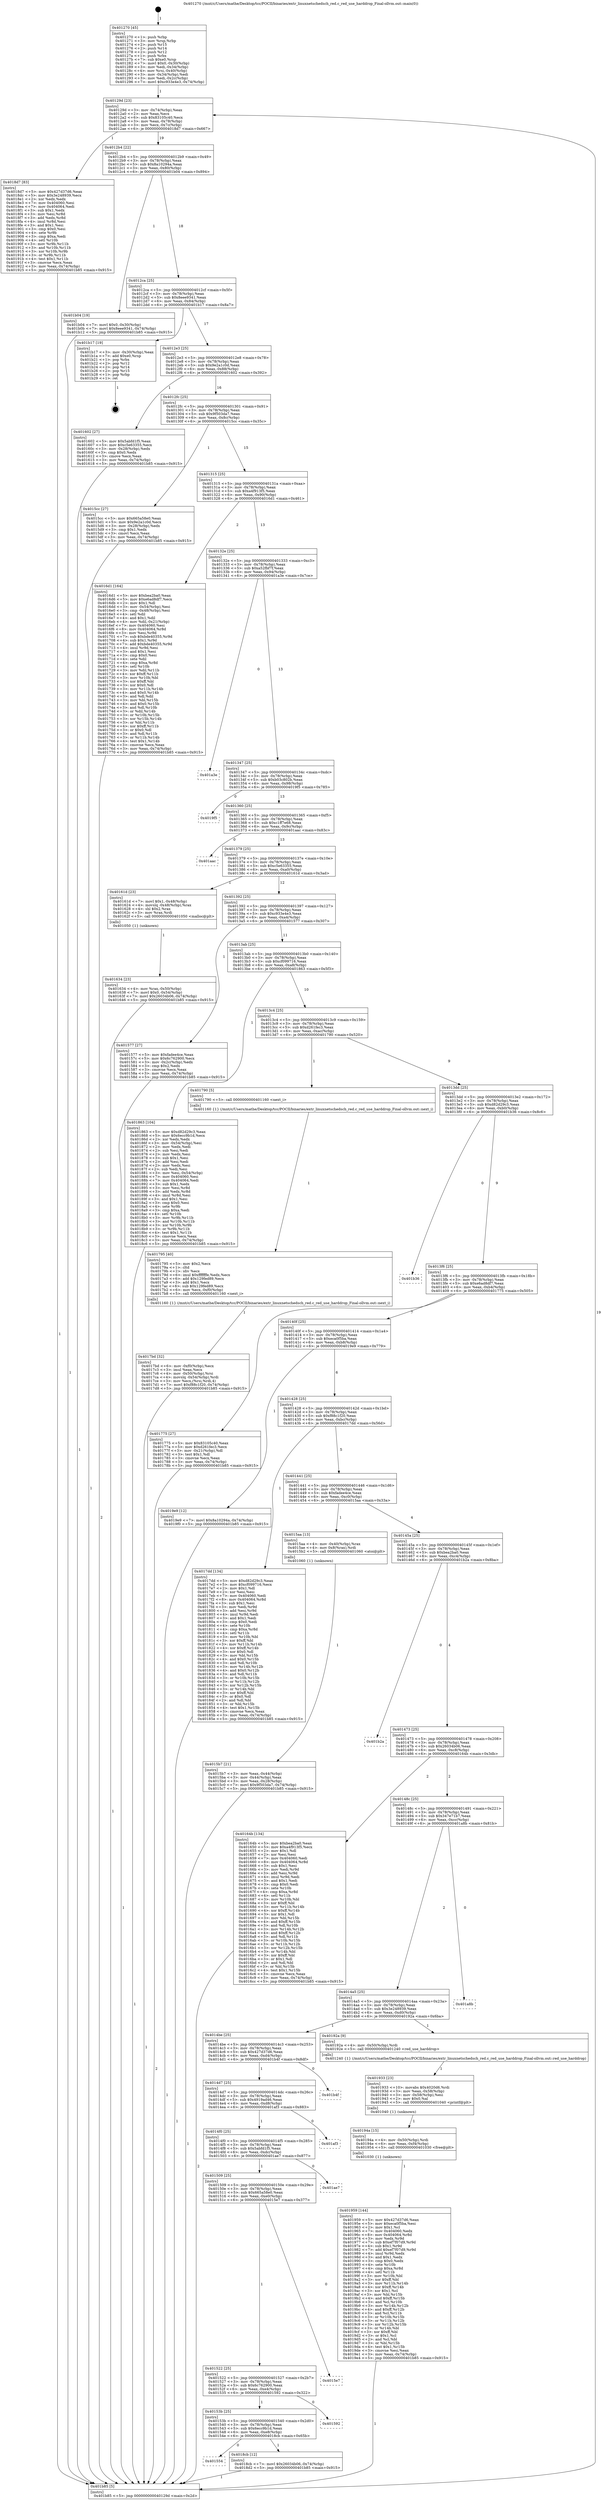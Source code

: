 digraph "0x401270" {
  label = "0x401270 (/mnt/c/Users/mathe/Desktop/tcc/POCII/binaries/extr_linuxnetschedsch_red.c_red_use_harddrop_Final-ollvm.out::main(0))"
  labelloc = "t"
  node[shape=record]

  Entry [label="",width=0.3,height=0.3,shape=circle,fillcolor=black,style=filled]
  "0x40129d" [label="{
     0x40129d [23]\l
     | [instrs]\l
     &nbsp;&nbsp;0x40129d \<+3\>: mov -0x74(%rbp),%eax\l
     &nbsp;&nbsp;0x4012a0 \<+2\>: mov %eax,%ecx\l
     &nbsp;&nbsp;0x4012a2 \<+6\>: sub $0x83105c40,%ecx\l
     &nbsp;&nbsp;0x4012a8 \<+3\>: mov %eax,-0x78(%rbp)\l
     &nbsp;&nbsp;0x4012ab \<+3\>: mov %ecx,-0x7c(%rbp)\l
     &nbsp;&nbsp;0x4012ae \<+6\>: je 00000000004018d7 \<main+0x667\>\l
  }"]
  "0x4018d7" [label="{
     0x4018d7 [83]\l
     | [instrs]\l
     &nbsp;&nbsp;0x4018d7 \<+5\>: mov $0x427d37d6,%eax\l
     &nbsp;&nbsp;0x4018dc \<+5\>: mov $0x3e248939,%ecx\l
     &nbsp;&nbsp;0x4018e1 \<+2\>: xor %edx,%edx\l
     &nbsp;&nbsp;0x4018e3 \<+7\>: mov 0x404060,%esi\l
     &nbsp;&nbsp;0x4018ea \<+7\>: mov 0x404064,%edi\l
     &nbsp;&nbsp;0x4018f1 \<+3\>: sub $0x1,%edx\l
     &nbsp;&nbsp;0x4018f4 \<+3\>: mov %esi,%r8d\l
     &nbsp;&nbsp;0x4018f7 \<+3\>: add %edx,%r8d\l
     &nbsp;&nbsp;0x4018fa \<+4\>: imul %r8d,%esi\l
     &nbsp;&nbsp;0x4018fe \<+3\>: and $0x1,%esi\l
     &nbsp;&nbsp;0x401901 \<+3\>: cmp $0x0,%esi\l
     &nbsp;&nbsp;0x401904 \<+4\>: sete %r9b\l
     &nbsp;&nbsp;0x401908 \<+3\>: cmp $0xa,%edi\l
     &nbsp;&nbsp;0x40190b \<+4\>: setl %r10b\l
     &nbsp;&nbsp;0x40190f \<+3\>: mov %r9b,%r11b\l
     &nbsp;&nbsp;0x401912 \<+3\>: and %r10b,%r11b\l
     &nbsp;&nbsp;0x401915 \<+3\>: xor %r10b,%r9b\l
     &nbsp;&nbsp;0x401918 \<+3\>: or %r9b,%r11b\l
     &nbsp;&nbsp;0x40191b \<+4\>: test $0x1,%r11b\l
     &nbsp;&nbsp;0x40191f \<+3\>: cmovne %ecx,%eax\l
     &nbsp;&nbsp;0x401922 \<+3\>: mov %eax,-0x74(%rbp)\l
     &nbsp;&nbsp;0x401925 \<+5\>: jmp 0000000000401b85 \<main+0x915\>\l
  }"]
  "0x4012b4" [label="{
     0x4012b4 [22]\l
     | [instrs]\l
     &nbsp;&nbsp;0x4012b4 \<+5\>: jmp 00000000004012b9 \<main+0x49\>\l
     &nbsp;&nbsp;0x4012b9 \<+3\>: mov -0x78(%rbp),%eax\l
     &nbsp;&nbsp;0x4012bc \<+5\>: sub $0x8a10294a,%eax\l
     &nbsp;&nbsp;0x4012c1 \<+3\>: mov %eax,-0x80(%rbp)\l
     &nbsp;&nbsp;0x4012c4 \<+6\>: je 0000000000401b04 \<main+0x894\>\l
  }"]
  Exit [label="",width=0.3,height=0.3,shape=circle,fillcolor=black,style=filled,peripheries=2]
  "0x401b04" [label="{
     0x401b04 [19]\l
     | [instrs]\l
     &nbsp;&nbsp;0x401b04 \<+7\>: movl $0x0,-0x30(%rbp)\l
     &nbsp;&nbsp;0x401b0b \<+7\>: movl $0x8eee9341,-0x74(%rbp)\l
     &nbsp;&nbsp;0x401b12 \<+5\>: jmp 0000000000401b85 \<main+0x915\>\l
  }"]
  "0x4012ca" [label="{
     0x4012ca [25]\l
     | [instrs]\l
     &nbsp;&nbsp;0x4012ca \<+5\>: jmp 00000000004012cf \<main+0x5f\>\l
     &nbsp;&nbsp;0x4012cf \<+3\>: mov -0x78(%rbp),%eax\l
     &nbsp;&nbsp;0x4012d2 \<+5\>: sub $0x8eee9341,%eax\l
     &nbsp;&nbsp;0x4012d7 \<+6\>: mov %eax,-0x84(%rbp)\l
     &nbsp;&nbsp;0x4012dd \<+6\>: je 0000000000401b17 \<main+0x8a7\>\l
  }"]
  "0x401959" [label="{
     0x401959 [144]\l
     | [instrs]\l
     &nbsp;&nbsp;0x401959 \<+5\>: mov $0x427d37d6,%eax\l
     &nbsp;&nbsp;0x40195e \<+5\>: mov $0xeca0f5ba,%esi\l
     &nbsp;&nbsp;0x401963 \<+2\>: mov $0x1,%cl\l
     &nbsp;&nbsp;0x401965 \<+7\>: mov 0x404060,%edx\l
     &nbsp;&nbsp;0x40196c \<+8\>: mov 0x404064,%r8d\l
     &nbsp;&nbsp;0x401974 \<+3\>: mov %edx,%r9d\l
     &nbsp;&nbsp;0x401977 \<+7\>: sub $0xef7f07d9,%r9d\l
     &nbsp;&nbsp;0x40197e \<+4\>: sub $0x1,%r9d\l
     &nbsp;&nbsp;0x401982 \<+7\>: add $0xef7f07d9,%r9d\l
     &nbsp;&nbsp;0x401989 \<+4\>: imul %r9d,%edx\l
     &nbsp;&nbsp;0x40198d \<+3\>: and $0x1,%edx\l
     &nbsp;&nbsp;0x401990 \<+3\>: cmp $0x0,%edx\l
     &nbsp;&nbsp;0x401993 \<+4\>: sete %r10b\l
     &nbsp;&nbsp;0x401997 \<+4\>: cmp $0xa,%r8d\l
     &nbsp;&nbsp;0x40199b \<+4\>: setl %r11b\l
     &nbsp;&nbsp;0x40199f \<+3\>: mov %r10b,%bl\l
     &nbsp;&nbsp;0x4019a2 \<+3\>: xor $0xff,%bl\l
     &nbsp;&nbsp;0x4019a5 \<+3\>: mov %r11b,%r14b\l
     &nbsp;&nbsp;0x4019a8 \<+4\>: xor $0xff,%r14b\l
     &nbsp;&nbsp;0x4019ac \<+3\>: xor $0x1,%cl\l
     &nbsp;&nbsp;0x4019af \<+3\>: mov %bl,%r15b\l
     &nbsp;&nbsp;0x4019b2 \<+4\>: and $0xff,%r15b\l
     &nbsp;&nbsp;0x4019b6 \<+3\>: and %cl,%r10b\l
     &nbsp;&nbsp;0x4019b9 \<+3\>: mov %r14b,%r12b\l
     &nbsp;&nbsp;0x4019bc \<+4\>: and $0xff,%r12b\l
     &nbsp;&nbsp;0x4019c0 \<+3\>: and %cl,%r11b\l
     &nbsp;&nbsp;0x4019c3 \<+3\>: or %r10b,%r15b\l
     &nbsp;&nbsp;0x4019c6 \<+3\>: or %r11b,%r12b\l
     &nbsp;&nbsp;0x4019c9 \<+3\>: xor %r12b,%r15b\l
     &nbsp;&nbsp;0x4019cc \<+3\>: or %r14b,%bl\l
     &nbsp;&nbsp;0x4019cf \<+3\>: xor $0xff,%bl\l
     &nbsp;&nbsp;0x4019d2 \<+3\>: or $0x1,%cl\l
     &nbsp;&nbsp;0x4019d5 \<+2\>: and %cl,%bl\l
     &nbsp;&nbsp;0x4019d7 \<+3\>: or %bl,%r15b\l
     &nbsp;&nbsp;0x4019da \<+4\>: test $0x1,%r15b\l
     &nbsp;&nbsp;0x4019de \<+3\>: cmovne %esi,%eax\l
     &nbsp;&nbsp;0x4019e1 \<+3\>: mov %eax,-0x74(%rbp)\l
     &nbsp;&nbsp;0x4019e4 \<+5\>: jmp 0000000000401b85 \<main+0x915\>\l
  }"]
  "0x401b17" [label="{
     0x401b17 [19]\l
     | [instrs]\l
     &nbsp;&nbsp;0x401b17 \<+3\>: mov -0x30(%rbp),%eax\l
     &nbsp;&nbsp;0x401b1a \<+7\>: add $0xe0,%rsp\l
     &nbsp;&nbsp;0x401b21 \<+1\>: pop %rbx\l
     &nbsp;&nbsp;0x401b22 \<+2\>: pop %r12\l
     &nbsp;&nbsp;0x401b24 \<+2\>: pop %r14\l
     &nbsp;&nbsp;0x401b26 \<+2\>: pop %r15\l
     &nbsp;&nbsp;0x401b28 \<+1\>: pop %rbp\l
     &nbsp;&nbsp;0x401b29 \<+1\>: ret\l
  }"]
  "0x4012e3" [label="{
     0x4012e3 [25]\l
     | [instrs]\l
     &nbsp;&nbsp;0x4012e3 \<+5\>: jmp 00000000004012e8 \<main+0x78\>\l
     &nbsp;&nbsp;0x4012e8 \<+3\>: mov -0x78(%rbp),%eax\l
     &nbsp;&nbsp;0x4012eb \<+5\>: sub $0x9e2a1c0d,%eax\l
     &nbsp;&nbsp;0x4012f0 \<+6\>: mov %eax,-0x88(%rbp)\l
     &nbsp;&nbsp;0x4012f6 \<+6\>: je 0000000000401602 \<main+0x392\>\l
  }"]
  "0x40194a" [label="{
     0x40194a [15]\l
     | [instrs]\l
     &nbsp;&nbsp;0x40194a \<+4\>: mov -0x50(%rbp),%rdi\l
     &nbsp;&nbsp;0x40194e \<+6\>: mov %eax,-0xf4(%rbp)\l
     &nbsp;&nbsp;0x401954 \<+5\>: call 0000000000401030 \<free@plt\>\l
     | [calls]\l
     &nbsp;&nbsp;0x401030 \{1\} (unknown)\l
  }"]
  "0x401602" [label="{
     0x401602 [27]\l
     | [instrs]\l
     &nbsp;&nbsp;0x401602 \<+5\>: mov $0x5abfd1f5,%eax\l
     &nbsp;&nbsp;0x401607 \<+5\>: mov $0xc5e63355,%ecx\l
     &nbsp;&nbsp;0x40160c \<+3\>: mov -0x28(%rbp),%edx\l
     &nbsp;&nbsp;0x40160f \<+3\>: cmp $0x0,%edx\l
     &nbsp;&nbsp;0x401612 \<+3\>: cmove %ecx,%eax\l
     &nbsp;&nbsp;0x401615 \<+3\>: mov %eax,-0x74(%rbp)\l
     &nbsp;&nbsp;0x401618 \<+5\>: jmp 0000000000401b85 \<main+0x915\>\l
  }"]
  "0x4012fc" [label="{
     0x4012fc [25]\l
     | [instrs]\l
     &nbsp;&nbsp;0x4012fc \<+5\>: jmp 0000000000401301 \<main+0x91\>\l
     &nbsp;&nbsp;0x401301 \<+3\>: mov -0x78(%rbp),%eax\l
     &nbsp;&nbsp;0x401304 \<+5\>: sub $0x9f503da7,%eax\l
     &nbsp;&nbsp;0x401309 \<+6\>: mov %eax,-0x8c(%rbp)\l
     &nbsp;&nbsp;0x40130f \<+6\>: je 00000000004015cc \<main+0x35c\>\l
  }"]
  "0x401933" [label="{
     0x401933 [23]\l
     | [instrs]\l
     &nbsp;&nbsp;0x401933 \<+10\>: movabs $0x4020d6,%rdi\l
     &nbsp;&nbsp;0x40193d \<+3\>: mov %eax,-0x58(%rbp)\l
     &nbsp;&nbsp;0x401940 \<+3\>: mov -0x58(%rbp),%esi\l
     &nbsp;&nbsp;0x401943 \<+2\>: mov $0x0,%al\l
     &nbsp;&nbsp;0x401945 \<+5\>: call 0000000000401040 \<printf@plt\>\l
     | [calls]\l
     &nbsp;&nbsp;0x401040 \{1\} (unknown)\l
  }"]
  "0x4015cc" [label="{
     0x4015cc [27]\l
     | [instrs]\l
     &nbsp;&nbsp;0x4015cc \<+5\>: mov $0x665a58e0,%eax\l
     &nbsp;&nbsp;0x4015d1 \<+5\>: mov $0x9e2a1c0d,%ecx\l
     &nbsp;&nbsp;0x4015d6 \<+3\>: mov -0x28(%rbp),%edx\l
     &nbsp;&nbsp;0x4015d9 \<+3\>: cmp $0x1,%edx\l
     &nbsp;&nbsp;0x4015dc \<+3\>: cmovl %ecx,%eax\l
     &nbsp;&nbsp;0x4015df \<+3\>: mov %eax,-0x74(%rbp)\l
     &nbsp;&nbsp;0x4015e2 \<+5\>: jmp 0000000000401b85 \<main+0x915\>\l
  }"]
  "0x401315" [label="{
     0x401315 [25]\l
     | [instrs]\l
     &nbsp;&nbsp;0x401315 \<+5\>: jmp 000000000040131a \<main+0xaa\>\l
     &nbsp;&nbsp;0x40131a \<+3\>: mov -0x78(%rbp),%eax\l
     &nbsp;&nbsp;0x40131d \<+5\>: sub $0xa4f913f5,%eax\l
     &nbsp;&nbsp;0x401322 \<+6\>: mov %eax,-0x90(%rbp)\l
     &nbsp;&nbsp;0x401328 \<+6\>: je 00000000004016d1 \<main+0x461\>\l
  }"]
  "0x401554" [label="{
     0x401554\l
  }", style=dashed]
  "0x4016d1" [label="{
     0x4016d1 [164]\l
     | [instrs]\l
     &nbsp;&nbsp;0x4016d1 \<+5\>: mov $0xbea2ba0,%eax\l
     &nbsp;&nbsp;0x4016d6 \<+5\>: mov $0xe6ad8df7,%ecx\l
     &nbsp;&nbsp;0x4016db \<+2\>: mov $0x1,%dl\l
     &nbsp;&nbsp;0x4016dd \<+3\>: mov -0x54(%rbp),%esi\l
     &nbsp;&nbsp;0x4016e0 \<+3\>: cmp -0x48(%rbp),%esi\l
     &nbsp;&nbsp;0x4016e3 \<+4\>: setl %dil\l
     &nbsp;&nbsp;0x4016e7 \<+4\>: and $0x1,%dil\l
     &nbsp;&nbsp;0x4016eb \<+4\>: mov %dil,-0x21(%rbp)\l
     &nbsp;&nbsp;0x4016ef \<+7\>: mov 0x404060,%esi\l
     &nbsp;&nbsp;0x4016f6 \<+8\>: mov 0x404064,%r8d\l
     &nbsp;&nbsp;0x4016fe \<+3\>: mov %esi,%r9d\l
     &nbsp;&nbsp;0x401701 \<+7\>: sub $0xbde40355,%r9d\l
     &nbsp;&nbsp;0x401708 \<+4\>: sub $0x1,%r9d\l
     &nbsp;&nbsp;0x40170c \<+7\>: add $0xbde40355,%r9d\l
     &nbsp;&nbsp;0x401713 \<+4\>: imul %r9d,%esi\l
     &nbsp;&nbsp;0x401717 \<+3\>: and $0x1,%esi\l
     &nbsp;&nbsp;0x40171a \<+3\>: cmp $0x0,%esi\l
     &nbsp;&nbsp;0x40171d \<+4\>: sete %dil\l
     &nbsp;&nbsp;0x401721 \<+4\>: cmp $0xa,%r8d\l
     &nbsp;&nbsp;0x401725 \<+4\>: setl %r10b\l
     &nbsp;&nbsp;0x401729 \<+3\>: mov %dil,%r11b\l
     &nbsp;&nbsp;0x40172c \<+4\>: xor $0xff,%r11b\l
     &nbsp;&nbsp;0x401730 \<+3\>: mov %r10b,%bl\l
     &nbsp;&nbsp;0x401733 \<+3\>: xor $0xff,%bl\l
     &nbsp;&nbsp;0x401736 \<+3\>: xor $0x0,%dl\l
     &nbsp;&nbsp;0x401739 \<+3\>: mov %r11b,%r14b\l
     &nbsp;&nbsp;0x40173c \<+4\>: and $0x0,%r14b\l
     &nbsp;&nbsp;0x401740 \<+3\>: and %dl,%dil\l
     &nbsp;&nbsp;0x401743 \<+3\>: mov %bl,%r15b\l
     &nbsp;&nbsp;0x401746 \<+4\>: and $0x0,%r15b\l
     &nbsp;&nbsp;0x40174a \<+3\>: and %dl,%r10b\l
     &nbsp;&nbsp;0x40174d \<+3\>: or %dil,%r14b\l
     &nbsp;&nbsp;0x401750 \<+3\>: or %r10b,%r15b\l
     &nbsp;&nbsp;0x401753 \<+3\>: xor %r15b,%r14b\l
     &nbsp;&nbsp;0x401756 \<+3\>: or %bl,%r11b\l
     &nbsp;&nbsp;0x401759 \<+4\>: xor $0xff,%r11b\l
     &nbsp;&nbsp;0x40175d \<+3\>: or $0x0,%dl\l
     &nbsp;&nbsp;0x401760 \<+3\>: and %dl,%r11b\l
     &nbsp;&nbsp;0x401763 \<+3\>: or %r11b,%r14b\l
     &nbsp;&nbsp;0x401766 \<+4\>: test $0x1,%r14b\l
     &nbsp;&nbsp;0x40176a \<+3\>: cmovne %ecx,%eax\l
     &nbsp;&nbsp;0x40176d \<+3\>: mov %eax,-0x74(%rbp)\l
     &nbsp;&nbsp;0x401770 \<+5\>: jmp 0000000000401b85 \<main+0x915\>\l
  }"]
  "0x40132e" [label="{
     0x40132e [25]\l
     | [instrs]\l
     &nbsp;&nbsp;0x40132e \<+5\>: jmp 0000000000401333 \<main+0xc3\>\l
     &nbsp;&nbsp;0x401333 \<+3\>: mov -0x78(%rbp),%eax\l
     &nbsp;&nbsp;0x401336 \<+5\>: sub $0xa52fbf7f,%eax\l
     &nbsp;&nbsp;0x40133b \<+6\>: mov %eax,-0x94(%rbp)\l
     &nbsp;&nbsp;0x401341 \<+6\>: je 0000000000401a3e \<main+0x7ce\>\l
  }"]
  "0x4018cb" [label="{
     0x4018cb [12]\l
     | [instrs]\l
     &nbsp;&nbsp;0x4018cb \<+7\>: movl $0x26034b06,-0x74(%rbp)\l
     &nbsp;&nbsp;0x4018d2 \<+5\>: jmp 0000000000401b85 \<main+0x915\>\l
  }"]
  "0x401a3e" [label="{
     0x401a3e\l
  }", style=dashed]
  "0x401347" [label="{
     0x401347 [25]\l
     | [instrs]\l
     &nbsp;&nbsp;0x401347 \<+5\>: jmp 000000000040134c \<main+0xdc\>\l
     &nbsp;&nbsp;0x40134c \<+3\>: mov -0x78(%rbp),%eax\l
     &nbsp;&nbsp;0x40134f \<+5\>: sub $0xb03c802b,%eax\l
     &nbsp;&nbsp;0x401354 \<+6\>: mov %eax,-0x98(%rbp)\l
     &nbsp;&nbsp;0x40135a \<+6\>: je 00000000004019f5 \<main+0x785\>\l
  }"]
  "0x40153b" [label="{
     0x40153b [25]\l
     | [instrs]\l
     &nbsp;&nbsp;0x40153b \<+5\>: jmp 0000000000401540 \<main+0x2d0\>\l
     &nbsp;&nbsp;0x401540 \<+3\>: mov -0x78(%rbp),%eax\l
     &nbsp;&nbsp;0x401543 \<+5\>: sub $0x6ecc9b1d,%eax\l
     &nbsp;&nbsp;0x401548 \<+6\>: mov %eax,-0xe8(%rbp)\l
     &nbsp;&nbsp;0x40154e \<+6\>: je 00000000004018cb \<main+0x65b\>\l
  }"]
  "0x4019f5" [label="{
     0x4019f5\l
  }", style=dashed]
  "0x401360" [label="{
     0x401360 [25]\l
     | [instrs]\l
     &nbsp;&nbsp;0x401360 \<+5\>: jmp 0000000000401365 \<main+0xf5\>\l
     &nbsp;&nbsp;0x401365 \<+3\>: mov -0x78(%rbp),%eax\l
     &nbsp;&nbsp;0x401368 \<+5\>: sub $0xc1ff7e68,%eax\l
     &nbsp;&nbsp;0x40136d \<+6\>: mov %eax,-0x9c(%rbp)\l
     &nbsp;&nbsp;0x401373 \<+6\>: je 0000000000401aac \<main+0x83c\>\l
  }"]
  "0x401592" [label="{
     0x401592\l
  }", style=dashed]
  "0x401aac" [label="{
     0x401aac\l
  }", style=dashed]
  "0x401379" [label="{
     0x401379 [25]\l
     | [instrs]\l
     &nbsp;&nbsp;0x401379 \<+5\>: jmp 000000000040137e \<main+0x10e\>\l
     &nbsp;&nbsp;0x40137e \<+3\>: mov -0x78(%rbp),%eax\l
     &nbsp;&nbsp;0x401381 \<+5\>: sub $0xc5e63355,%eax\l
     &nbsp;&nbsp;0x401386 \<+6\>: mov %eax,-0xa0(%rbp)\l
     &nbsp;&nbsp;0x40138c \<+6\>: je 000000000040161d \<main+0x3ad\>\l
  }"]
  "0x401522" [label="{
     0x401522 [25]\l
     | [instrs]\l
     &nbsp;&nbsp;0x401522 \<+5\>: jmp 0000000000401527 \<main+0x2b7\>\l
     &nbsp;&nbsp;0x401527 \<+3\>: mov -0x78(%rbp),%eax\l
     &nbsp;&nbsp;0x40152a \<+5\>: sub $0x6c762900,%eax\l
     &nbsp;&nbsp;0x40152f \<+6\>: mov %eax,-0xe4(%rbp)\l
     &nbsp;&nbsp;0x401535 \<+6\>: je 0000000000401592 \<main+0x322\>\l
  }"]
  "0x40161d" [label="{
     0x40161d [23]\l
     | [instrs]\l
     &nbsp;&nbsp;0x40161d \<+7\>: movl $0x1,-0x48(%rbp)\l
     &nbsp;&nbsp;0x401624 \<+4\>: movslq -0x48(%rbp),%rax\l
     &nbsp;&nbsp;0x401628 \<+4\>: shl $0x2,%rax\l
     &nbsp;&nbsp;0x40162c \<+3\>: mov %rax,%rdi\l
     &nbsp;&nbsp;0x40162f \<+5\>: call 0000000000401050 \<malloc@plt\>\l
     | [calls]\l
     &nbsp;&nbsp;0x401050 \{1\} (unknown)\l
  }"]
  "0x401392" [label="{
     0x401392 [25]\l
     | [instrs]\l
     &nbsp;&nbsp;0x401392 \<+5\>: jmp 0000000000401397 \<main+0x127\>\l
     &nbsp;&nbsp;0x401397 \<+3\>: mov -0x78(%rbp),%eax\l
     &nbsp;&nbsp;0x40139a \<+5\>: sub $0xc933e4e3,%eax\l
     &nbsp;&nbsp;0x40139f \<+6\>: mov %eax,-0xa4(%rbp)\l
     &nbsp;&nbsp;0x4013a5 \<+6\>: je 0000000000401577 \<main+0x307\>\l
  }"]
  "0x4015e7" [label="{
     0x4015e7\l
  }", style=dashed]
  "0x401577" [label="{
     0x401577 [27]\l
     | [instrs]\l
     &nbsp;&nbsp;0x401577 \<+5\>: mov $0xfadee4ce,%eax\l
     &nbsp;&nbsp;0x40157c \<+5\>: mov $0x6c762900,%ecx\l
     &nbsp;&nbsp;0x401581 \<+3\>: mov -0x2c(%rbp),%edx\l
     &nbsp;&nbsp;0x401584 \<+3\>: cmp $0x2,%edx\l
     &nbsp;&nbsp;0x401587 \<+3\>: cmovne %ecx,%eax\l
     &nbsp;&nbsp;0x40158a \<+3\>: mov %eax,-0x74(%rbp)\l
     &nbsp;&nbsp;0x40158d \<+5\>: jmp 0000000000401b85 \<main+0x915\>\l
  }"]
  "0x4013ab" [label="{
     0x4013ab [25]\l
     | [instrs]\l
     &nbsp;&nbsp;0x4013ab \<+5\>: jmp 00000000004013b0 \<main+0x140\>\l
     &nbsp;&nbsp;0x4013b0 \<+3\>: mov -0x78(%rbp),%eax\l
     &nbsp;&nbsp;0x4013b3 \<+5\>: sub $0xcf099716,%eax\l
     &nbsp;&nbsp;0x4013b8 \<+6\>: mov %eax,-0xa8(%rbp)\l
     &nbsp;&nbsp;0x4013be \<+6\>: je 0000000000401863 \<main+0x5f3\>\l
  }"]
  "0x401b85" [label="{
     0x401b85 [5]\l
     | [instrs]\l
     &nbsp;&nbsp;0x401b85 \<+5\>: jmp 000000000040129d \<main+0x2d\>\l
  }"]
  "0x401270" [label="{
     0x401270 [45]\l
     | [instrs]\l
     &nbsp;&nbsp;0x401270 \<+1\>: push %rbp\l
     &nbsp;&nbsp;0x401271 \<+3\>: mov %rsp,%rbp\l
     &nbsp;&nbsp;0x401274 \<+2\>: push %r15\l
     &nbsp;&nbsp;0x401276 \<+2\>: push %r14\l
     &nbsp;&nbsp;0x401278 \<+2\>: push %r12\l
     &nbsp;&nbsp;0x40127a \<+1\>: push %rbx\l
     &nbsp;&nbsp;0x40127b \<+7\>: sub $0xe0,%rsp\l
     &nbsp;&nbsp;0x401282 \<+7\>: movl $0x0,-0x30(%rbp)\l
     &nbsp;&nbsp;0x401289 \<+3\>: mov %edi,-0x34(%rbp)\l
     &nbsp;&nbsp;0x40128c \<+4\>: mov %rsi,-0x40(%rbp)\l
     &nbsp;&nbsp;0x401290 \<+3\>: mov -0x34(%rbp),%edi\l
     &nbsp;&nbsp;0x401293 \<+3\>: mov %edi,-0x2c(%rbp)\l
     &nbsp;&nbsp;0x401296 \<+7\>: movl $0xc933e4e3,-0x74(%rbp)\l
  }"]
  "0x401509" [label="{
     0x401509 [25]\l
     | [instrs]\l
     &nbsp;&nbsp;0x401509 \<+5\>: jmp 000000000040150e \<main+0x29e\>\l
     &nbsp;&nbsp;0x40150e \<+3\>: mov -0x78(%rbp),%eax\l
     &nbsp;&nbsp;0x401511 \<+5\>: sub $0x665a58e0,%eax\l
     &nbsp;&nbsp;0x401516 \<+6\>: mov %eax,-0xe0(%rbp)\l
     &nbsp;&nbsp;0x40151c \<+6\>: je 00000000004015e7 \<main+0x377\>\l
  }"]
  "0x401863" [label="{
     0x401863 [104]\l
     | [instrs]\l
     &nbsp;&nbsp;0x401863 \<+5\>: mov $0xd82d29c3,%eax\l
     &nbsp;&nbsp;0x401868 \<+5\>: mov $0x6ecc9b1d,%ecx\l
     &nbsp;&nbsp;0x40186d \<+2\>: xor %edx,%edx\l
     &nbsp;&nbsp;0x40186f \<+3\>: mov -0x54(%rbp),%esi\l
     &nbsp;&nbsp;0x401872 \<+2\>: mov %edx,%edi\l
     &nbsp;&nbsp;0x401874 \<+2\>: sub %esi,%edi\l
     &nbsp;&nbsp;0x401876 \<+2\>: mov %edx,%esi\l
     &nbsp;&nbsp;0x401878 \<+3\>: sub $0x1,%esi\l
     &nbsp;&nbsp;0x40187b \<+2\>: add %esi,%edi\l
     &nbsp;&nbsp;0x40187d \<+2\>: mov %edx,%esi\l
     &nbsp;&nbsp;0x40187f \<+2\>: sub %edi,%esi\l
     &nbsp;&nbsp;0x401881 \<+3\>: mov %esi,-0x54(%rbp)\l
     &nbsp;&nbsp;0x401884 \<+7\>: mov 0x404060,%esi\l
     &nbsp;&nbsp;0x40188b \<+7\>: mov 0x404064,%edi\l
     &nbsp;&nbsp;0x401892 \<+3\>: sub $0x1,%edx\l
     &nbsp;&nbsp;0x401895 \<+3\>: mov %esi,%r8d\l
     &nbsp;&nbsp;0x401898 \<+3\>: add %edx,%r8d\l
     &nbsp;&nbsp;0x40189b \<+4\>: imul %r8d,%esi\l
     &nbsp;&nbsp;0x40189f \<+3\>: and $0x1,%esi\l
     &nbsp;&nbsp;0x4018a2 \<+3\>: cmp $0x0,%esi\l
     &nbsp;&nbsp;0x4018a5 \<+4\>: sete %r9b\l
     &nbsp;&nbsp;0x4018a9 \<+3\>: cmp $0xa,%edi\l
     &nbsp;&nbsp;0x4018ac \<+4\>: setl %r10b\l
     &nbsp;&nbsp;0x4018b0 \<+3\>: mov %r9b,%r11b\l
     &nbsp;&nbsp;0x4018b3 \<+3\>: and %r10b,%r11b\l
     &nbsp;&nbsp;0x4018b6 \<+3\>: xor %r10b,%r9b\l
     &nbsp;&nbsp;0x4018b9 \<+3\>: or %r9b,%r11b\l
     &nbsp;&nbsp;0x4018bc \<+4\>: test $0x1,%r11b\l
     &nbsp;&nbsp;0x4018c0 \<+3\>: cmovne %ecx,%eax\l
     &nbsp;&nbsp;0x4018c3 \<+3\>: mov %eax,-0x74(%rbp)\l
     &nbsp;&nbsp;0x4018c6 \<+5\>: jmp 0000000000401b85 \<main+0x915\>\l
  }"]
  "0x4013c4" [label="{
     0x4013c4 [25]\l
     | [instrs]\l
     &nbsp;&nbsp;0x4013c4 \<+5\>: jmp 00000000004013c9 \<main+0x159\>\l
     &nbsp;&nbsp;0x4013c9 \<+3\>: mov -0x78(%rbp),%eax\l
     &nbsp;&nbsp;0x4013cc \<+5\>: sub $0xd261fec3,%eax\l
     &nbsp;&nbsp;0x4013d1 \<+6\>: mov %eax,-0xac(%rbp)\l
     &nbsp;&nbsp;0x4013d7 \<+6\>: je 0000000000401790 \<main+0x520\>\l
  }"]
  "0x401ae7" [label="{
     0x401ae7\l
  }", style=dashed]
  "0x401790" [label="{
     0x401790 [5]\l
     | [instrs]\l
     &nbsp;&nbsp;0x401790 \<+5\>: call 0000000000401160 \<next_i\>\l
     | [calls]\l
     &nbsp;&nbsp;0x401160 \{1\} (/mnt/c/Users/mathe/Desktop/tcc/POCII/binaries/extr_linuxnetschedsch_red.c_red_use_harddrop_Final-ollvm.out::next_i)\l
  }"]
  "0x4013dd" [label="{
     0x4013dd [25]\l
     | [instrs]\l
     &nbsp;&nbsp;0x4013dd \<+5\>: jmp 00000000004013e2 \<main+0x172\>\l
     &nbsp;&nbsp;0x4013e2 \<+3\>: mov -0x78(%rbp),%eax\l
     &nbsp;&nbsp;0x4013e5 \<+5\>: sub $0xd82d29c3,%eax\l
     &nbsp;&nbsp;0x4013ea \<+6\>: mov %eax,-0xb0(%rbp)\l
     &nbsp;&nbsp;0x4013f0 \<+6\>: je 0000000000401b36 \<main+0x8c6\>\l
  }"]
  "0x4014f0" [label="{
     0x4014f0 [25]\l
     | [instrs]\l
     &nbsp;&nbsp;0x4014f0 \<+5\>: jmp 00000000004014f5 \<main+0x285\>\l
     &nbsp;&nbsp;0x4014f5 \<+3\>: mov -0x78(%rbp),%eax\l
     &nbsp;&nbsp;0x4014f8 \<+5\>: sub $0x5abfd1f5,%eax\l
     &nbsp;&nbsp;0x4014fd \<+6\>: mov %eax,-0xdc(%rbp)\l
     &nbsp;&nbsp;0x401503 \<+6\>: je 0000000000401ae7 \<main+0x877\>\l
  }"]
  "0x401b36" [label="{
     0x401b36\l
  }", style=dashed]
  "0x4013f6" [label="{
     0x4013f6 [25]\l
     | [instrs]\l
     &nbsp;&nbsp;0x4013f6 \<+5\>: jmp 00000000004013fb \<main+0x18b\>\l
     &nbsp;&nbsp;0x4013fb \<+3\>: mov -0x78(%rbp),%eax\l
     &nbsp;&nbsp;0x4013fe \<+5\>: sub $0xe6ad8df7,%eax\l
     &nbsp;&nbsp;0x401403 \<+6\>: mov %eax,-0xb4(%rbp)\l
     &nbsp;&nbsp;0x401409 \<+6\>: je 0000000000401775 \<main+0x505\>\l
  }"]
  "0x401af3" [label="{
     0x401af3\l
  }", style=dashed]
  "0x401775" [label="{
     0x401775 [27]\l
     | [instrs]\l
     &nbsp;&nbsp;0x401775 \<+5\>: mov $0x83105c40,%eax\l
     &nbsp;&nbsp;0x40177a \<+5\>: mov $0xd261fec3,%ecx\l
     &nbsp;&nbsp;0x40177f \<+3\>: mov -0x21(%rbp),%dl\l
     &nbsp;&nbsp;0x401782 \<+3\>: test $0x1,%dl\l
     &nbsp;&nbsp;0x401785 \<+3\>: cmovne %ecx,%eax\l
     &nbsp;&nbsp;0x401788 \<+3\>: mov %eax,-0x74(%rbp)\l
     &nbsp;&nbsp;0x40178b \<+5\>: jmp 0000000000401b85 \<main+0x915\>\l
  }"]
  "0x40140f" [label="{
     0x40140f [25]\l
     | [instrs]\l
     &nbsp;&nbsp;0x40140f \<+5\>: jmp 0000000000401414 \<main+0x1a4\>\l
     &nbsp;&nbsp;0x401414 \<+3\>: mov -0x78(%rbp),%eax\l
     &nbsp;&nbsp;0x401417 \<+5\>: sub $0xeca0f5ba,%eax\l
     &nbsp;&nbsp;0x40141c \<+6\>: mov %eax,-0xb8(%rbp)\l
     &nbsp;&nbsp;0x401422 \<+6\>: je 00000000004019e9 \<main+0x779\>\l
  }"]
  "0x4014d7" [label="{
     0x4014d7 [25]\l
     | [instrs]\l
     &nbsp;&nbsp;0x4014d7 \<+5\>: jmp 00000000004014dc \<main+0x26c\>\l
     &nbsp;&nbsp;0x4014dc \<+3\>: mov -0x78(%rbp),%eax\l
     &nbsp;&nbsp;0x4014df \<+5\>: sub $0x4919ad46,%eax\l
     &nbsp;&nbsp;0x4014e4 \<+6\>: mov %eax,-0xd8(%rbp)\l
     &nbsp;&nbsp;0x4014ea \<+6\>: je 0000000000401af3 \<main+0x883\>\l
  }"]
  "0x4019e9" [label="{
     0x4019e9 [12]\l
     | [instrs]\l
     &nbsp;&nbsp;0x4019e9 \<+7\>: movl $0x8a10294a,-0x74(%rbp)\l
     &nbsp;&nbsp;0x4019f0 \<+5\>: jmp 0000000000401b85 \<main+0x915\>\l
  }"]
  "0x401428" [label="{
     0x401428 [25]\l
     | [instrs]\l
     &nbsp;&nbsp;0x401428 \<+5\>: jmp 000000000040142d \<main+0x1bd\>\l
     &nbsp;&nbsp;0x40142d \<+3\>: mov -0x78(%rbp),%eax\l
     &nbsp;&nbsp;0x401430 \<+5\>: sub $0xf88c1f20,%eax\l
     &nbsp;&nbsp;0x401435 \<+6\>: mov %eax,-0xbc(%rbp)\l
     &nbsp;&nbsp;0x40143b \<+6\>: je 00000000004017dd \<main+0x56d\>\l
  }"]
  "0x401b4f" [label="{
     0x401b4f\l
  }", style=dashed]
  "0x4017dd" [label="{
     0x4017dd [134]\l
     | [instrs]\l
     &nbsp;&nbsp;0x4017dd \<+5\>: mov $0xd82d29c3,%eax\l
     &nbsp;&nbsp;0x4017e2 \<+5\>: mov $0xcf099716,%ecx\l
     &nbsp;&nbsp;0x4017e7 \<+2\>: mov $0x1,%dl\l
     &nbsp;&nbsp;0x4017e9 \<+2\>: xor %esi,%esi\l
     &nbsp;&nbsp;0x4017eb \<+7\>: mov 0x404060,%edi\l
     &nbsp;&nbsp;0x4017f2 \<+8\>: mov 0x404064,%r8d\l
     &nbsp;&nbsp;0x4017fa \<+3\>: sub $0x1,%esi\l
     &nbsp;&nbsp;0x4017fd \<+3\>: mov %edi,%r9d\l
     &nbsp;&nbsp;0x401800 \<+3\>: add %esi,%r9d\l
     &nbsp;&nbsp;0x401803 \<+4\>: imul %r9d,%edi\l
     &nbsp;&nbsp;0x401807 \<+3\>: and $0x1,%edi\l
     &nbsp;&nbsp;0x40180a \<+3\>: cmp $0x0,%edi\l
     &nbsp;&nbsp;0x40180d \<+4\>: sete %r10b\l
     &nbsp;&nbsp;0x401811 \<+4\>: cmp $0xa,%r8d\l
     &nbsp;&nbsp;0x401815 \<+4\>: setl %r11b\l
     &nbsp;&nbsp;0x401819 \<+3\>: mov %r10b,%bl\l
     &nbsp;&nbsp;0x40181c \<+3\>: xor $0xff,%bl\l
     &nbsp;&nbsp;0x40181f \<+3\>: mov %r11b,%r14b\l
     &nbsp;&nbsp;0x401822 \<+4\>: xor $0xff,%r14b\l
     &nbsp;&nbsp;0x401826 \<+3\>: xor $0x0,%dl\l
     &nbsp;&nbsp;0x401829 \<+3\>: mov %bl,%r15b\l
     &nbsp;&nbsp;0x40182c \<+4\>: and $0x0,%r15b\l
     &nbsp;&nbsp;0x401830 \<+3\>: and %dl,%r10b\l
     &nbsp;&nbsp;0x401833 \<+3\>: mov %r14b,%r12b\l
     &nbsp;&nbsp;0x401836 \<+4\>: and $0x0,%r12b\l
     &nbsp;&nbsp;0x40183a \<+3\>: and %dl,%r11b\l
     &nbsp;&nbsp;0x40183d \<+3\>: or %r10b,%r15b\l
     &nbsp;&nbsp;0x401840 \<+3\>: or %r11b,%r12b\l
     &nbsp;&nbsp;0x401843 \<+3\>: xor %r12b,%r15b\l
     &nbsp;&nbsp;0x401846 \<+3\>: or %r14b,%bl\l
     &nbsp;&nbsp;0x401849 \<+3\>: xor $0xff,%bl\l
     &nbsp;&nbsp;0x40184c \<+3\>: or $0x0,%dl\l
     &nbsp;&nbsp;0x40184f \<+2\>: and %dl,%bl\l
     &nbsp;&nbsp;0x401851 \<+3\>: or %bl,%r15b\l
     &nbsp;&nbsp;0x401854 \<+4\>: test $0x1,%r15b\l
     &nbsp;&nbsp;0x401858 \<+3\>: cmovne %ecx,%eax\l
     &nbsp;&nbsp;0x40185b \<+3\>: mov %eax,-0x74(%rbp)\l
     &nbsp;&nbsp;0x40185e \<+5\>: jmp 0000000000401b85 \<main+0x915\>\l
  }"]
  "0x401441" [label="{
     0x401441 [25]\l
     | [instrs]\l
     &nbsp;&nbsp;0x401441 \<+5\>: jmp 0000000000401446 \<main+0x1d6\>\l
     &nbsp;&nbsp;0x401446 \<+3\>: mov -0x78(%rbp),%eax\l
     &nbsp;&nbsp;0x401449 \<+5\>: sub $0xfadee4ce,%eax\l
     &nbsp;&nbsp;0x40144e \<+6\>: mov %eax,-0xc0(%rbp)\l
     &nbsp;&nbsp;0x401454 \<+6\>: je 00000000004015aa \<main+0x33a\>\l
  }"]
  "0x4014be" [label="{
     0x4014be [25]\l
     | [instrs]\l
     &nbsp;&nbsp;0x4014be \<+5\>: jmp 00000000004014c3 \<main+0x253\>\l
     &nbsp;&nbsp;0x4014c3 \<+3\>: mov -0x78(%rbp),%eax\l
     &nbsp;&nbsp;0x4014c6 \<+5\>: sub $0x427d37d6,%eax\l
     &nbsp;&nbsp;0x4014cb \<+6\>: mov %eax,-0xd4(%rbp)\l
     &nbsp;&nbsp;0x4014d1 \<+6\>: je 0000000000401b4f \<main+0x8df\>\l
  }"]
  "0x4015aa" [label="{
     0x4015aa [13]\l
     | [instrs]\l
     &nbsp;&nbsp;0x4015aa \<+4\>: mov -0x40(%rbp),%rax\l
     &nbsp;&nbsp;0x4015ae \<+4\>: mov 0x8(%rax),%rdi\l
     &nbsp;&nbsp;0x4015b2 \<+5\>: call 0000000000401060 \<atoi@plt\>\l
     | [calls]\l
     &nbsp;&nbsp;0x401060 \{1\} (unknown)\l
  }"]
  "0x40145a" [label="{
     0x40145a [25]\l
     | [instrs]\l
     &nbsp;&nbsp;0x40145a \<+5\>: jmp 000000000040145f \<main+0x1ef\>\l
     &nbsp;&nbsp;0x40145f \<+3\>: mov -0x78(%rbp),%eax\l
     &nbsp;&nbsp;0x401462 \<+5\>: sub $0xbea2ba0,%eax\l
     &nbsp;&nbsp;0x401467 \<+6\>: mov %eax,-0xc4(%rbp)\l
     &nbsp;&nbsp;0x40146d \<+6\>: je 0000000000401b2a \<main+0x8ba\>\l
  }"]
  "0x4015b7" [label="{
     0x4015b7 [21]\l
     | [instrs]\l
     &nbsp;&nbsp;0x4015b7 \<+3\>: mov %eax,-0x44(%rbp)\l
     &nbsp;&nbsp;0x4015ba \<+3\>: mov -0x44(%rbp),%eax\l
     &nbsp;&nbsp;0x4015bd \<+3\>: mov %eax,-0x28(%rbp)\l
     &nbsp;&nbsp;0x4015c0 \<+7\>: movl $0x9f503da7,-0x74(%rbp)\l
     &nbsp;&nbsp;0x4015c7 \<+5\>: jmp 0000000000401b85 \<main+0x915\>\l
  }"]
  "0x401634" [label="{
     0x401634 [23]\l
     | [instrs]\l
     &nbsp;&nbsp;0x401634 \<+4\>: mov %rax,-0x50(%rbp)\l
     &nbsp;&nbsp;0x401638 \<+7\>: movl $0x0,-0x54(%rbp)\l
     &nbsp;&nbsp;0x40163f \<+7\>: movl $0x26034b06,-0x74(%rbp)\l
     &nbsp;&nbsp;0x401646 \<+5\>: jmp 0000000000401b85 \<main+0x915\>\l
  }"]
  "0x40192a" [label="{
     0x40192a [9]\l
     | [instrs]\l
     &nbsp;&nbsp;0x40192a \<+4\>: mov -0x50(%rbp),%rdi\l
     &nbsp;&nbsp;0x40192e \<+5\>: call 0000000000401240 \<red_use_harddrop\>\l
     | [calls]\l
     &nbsp;&nbsp;0x401240 \{1\} (/mnt/c/Users/mathe/Desktop/tcc/POCII/binaries/extr_linuxnetschedsch_red.c_red_use_harddrop_Final-ollvm.out::red_use_harddrop)\l
  }"]
  "0x401b2a" [label="{
     0x401b2a\l
  }", style=dashed]
  "0x401473" [label="{
     0x401473 [25]\l
     | [instrs]\l
     &nbsp;&nbsp;0x401473 \<+5\>: jmp 0000000000401478 \<main+0x208\>\l
     &nbsp;&nbsp;0x401478 \<+3\>: mov -0x78(%rbp),%eax\l
     &nbsp;&nbsp;0x40147b \<+5\>: sub $0x26034b06,%eax\l
     &nbsp;&nbsp;0x401480 \<+6\>: mov %eax,-0xc8(%rbp)\l
     &nbsp;&nbsp;0x401486 \<+6\>: je 000000000040164b \<main+0x3db\>\l
  }"]
  "0x4014a5" [label="{
     0x4014a5 [25]\l
     | [instrs]\l
     &nbsp;&nbsp;0x4014a5 \<+5\>: jmp 00000000004014aa \<main+0x23a\>\l
     &nbsp;&nbsp;0x4014aa \<+3\>: mov -0x78(%rbp),%eax\l
     &nbsp;&nbsp;0x4014ad \<+5\>: sub $0x3e248939,%eax\l
     &nbsp;&nbsp;0x4014b2 \<+6\>: mov %eax,-0xd0(%rbp)\l
     &nbsp;&nbsp;0x4014b8 \<+6\>: je 000000000040192a \<main+0x6ba\>\l
  }"]
  "0x40164b" [label="{
     0x40164b [134]\l
     | [instrs]\l
     &nbsp;&nbsp;0x40164b \<+5\>: mov $0xbea2ba0,%eax\l
     &nbsp;&nbsp;0x401650 \<+5\>: mov $0xa4f913f5,%ecx\l
     &nbsp;&nbsp;0x401655 \<+2\>: mov $0x1,%dl\l
     &nbsp;&nbsp;0x401657 \<+2\>: xor %esi,%esi\l
     &nbsp;&nbsp;0x401659 \<+7\>: mov 0x404060,%edi\l
     &nbsp;&nbsp;0x401660 \<+8\>: mov 0x404064,%r8d\l
     &nbsp;&nbsp;0x401668 \<+3\>: sub $0x1,%esi\l
     &nbsp;&nbsp;0x40166b \<+3\>: mov %edi,%r9d\l
     &nbsp;&nbsp;0x40166e \<+3\>: add %esi,%r9d\l
     &nbsp;&nbsp;0x401671 \<+4\>: imul %r9d,%edi\l
     &nbsp;&nbsp;0x401675 \<+3\>: and $0x1,%edi\l
     &nbsp;&nbsp;0x401678 \<+3\>: cmp $0x0,%edi\l
     &nbsp;&nbsp;0x40167b \<+4\>: sete %r10b\l
     &nbsp;&nbsp;0x40167f \<+4\>: cmp $0xa,%r8d\l
     &nbsp;&nbsp;0x401683 \<+4\>: setl %r11b\l
     &nbsp;&nbsp;0x401687 \<+3\>: mov %r10b,%bl\l
     &nbsp;&nbsp;0x40168a \<+3\>: xor $0xff,%bl\l
     &nbsp;&nbsp;0x40168d \<+3\>: mov %r11b,%r14b\l
     &nbsp;&nbsp;0x401690 \<+4\>: xor $0xff,%r14b\l
     &nbsp;&nbsp;0x401694 \<+3\>: xor $0x1,%dl\l
     &nbsp;&nbsp;0x401697 \<+3\>: mov %bl,%r15b\l
     &nbsp;&nbsp;0x40169a \<+4\>: and $0xff,%r15b\l
     &nbsp;&nbsp;0x40169e \<+3\>: and %dl,%r10b\l
     &nbsp;&nbsp;0x4016a1 \<+3\>: mov %r14b,%r12b\l
     &nbsp;&nbsp;0x4016a4 \<+4\>: and $0xff,%r12b\l
     &nbsp;&nbsp;0x4016a8 \<+3\>: and %dl,%r11b\l
     &nbsp;&nbsp;0x4016ab \<+3\>: or %r10b,%r15b\l
     &nbsp;&nbsp;0x4016ae \<+3\>: or %r11b,%r12b\l
     &nbsp;&nbsp;0x4016b1 \<+3\>: xor %r12b,%r15b\l
     &nbsp;&nbsp;0x4016b4 \<+3\>: or %r14b,%bl\l
     &nbsp;&nbsp;0x4016b7 \<+3\>: xor $0xff,%bl\l
     &nbsp;&nbsp;0x4016ba \<+3\>: or $0x1,%dl\l
     &nbsp;&nbsp;0x4016bd \<+2\>: and %dl,%bl\l
     &nbsp;&nbsp;0x4016bf \<+3\>: or %bl,%r15b\l
     &nbsp;&nbsp;0x4016c2 \<+4\>: test $0x1,%r15b\l
     &nbsp;&nbsp;0x4016c6 \<+3\>: cmovne %ecx,%eax\l
     &nbsp;&nbsp;0x4016c9 \<+3\>: mov %eax,-0x74(%rbp)\l
     &nbsp;&nbsp;0x4016cc \<+5\>: jmp 0000000000401b85 \<main+0x915\>\l
  }"]
  "0x40148c" [label="{
     0x40148c [25]\l
     | [instrs]\l
     &nbsp;&nbsp;0x40148c \<+5\>: jmp 0000000000401491 \<main+0x221\>\l
     &nbsp;&nbsp;0x401491 \<+3\>: mov -0x78(%rbp),%eax\l
     &nbsp;&nbsp;0x401494 \<+5\>: sub $0x347e71b7,%eax\l
     &nbsp;&nbsp;0x401499 \<+6\>: mov %eax,-0xcc(%rbp)\l
     &nbsp;&nbsp;0x40149f \<+6\>: je 0000000000401a8b \<main+0x81b\>\l
  }"]
  "0x401795" [label="{
     0x401795 [40]\l
     | [instrs]\l
     &nbsp;&nbsp;0x401795 \<+5\>: mov $0x2,%ecx\l
     &nbsp;&nbsp;0x40179a \<+1\>: cltd\l
     &nbsp;&nbsp;0x40179b \<+2\>: idiv %ecx\l
     &nbsp;&nbsp;0x40179d \<+6\>: imul $0xfffffffe,%edx,%ecx\l
     &nbsp;&nbsp;0x4017a3 \<+6\>: add $0x129fed89,%ecx\l
     &nbsp;&nbsp;0x4017a9 \<+3\>: add $0x1,%ecx\l
     &nbsp;&nbsp;0x4017ac \<+6\>: sub $0x129fed89,%ecx\l
     &nbsp;&nbsp;0x4017b2 \<+6\>: mov %ecx,-0xf0(%rbp)\l
     &nbsp;&nbsp;0x4017b8 \<+5\>: call 0000000000401160 \<next_i\>\l
     | [calls]\l
     &nbsp;&nbsp;0x401160 \{1\} (/mnt/c/Users/mathe/Desktop/tcc/POCII/binaries/extr_linuxnetschedsch_red.c_red_use_harddrop_Final-ollvm.out::next_i)\l
  }"]
  "0x4017bd" [label="{
     0x4017bd [32]\l
     | [instrs]\l
     &nbsp;&nbsp;0x4017bd \<+6\>: mov -0xf0(%rbp),%ecx\l
     &nbsp;&nbsp;0x4017c3 \<+3\>: imul %eax,%ecx\l
     &nbsp;&nbsp;0x4017c6 \<+4\>: mov -0x50(%rbp),%rsi\l
     &nbsp;&nbsp;0x4017ca \<+4\>: movslq -0x54(%rbp),%rdi\l
     &nbsp;&nbsp;0x4017ce \<+3\>: mov %ecx,(%rsi,%rdi,4)\l
     &nbsp;&nbsp;0x4017d1 \<+7\>: movl $0xf88c1f20,-0x74(%rbp)\l
     &nbsp;&nbsp;0x4017d8 \<+5\>: jmp 0000000000401b85 \<main+0x915\>\l
  }"]
  "0x401a8b" [label="{
     0x401a8b\l
  }", style=dashed]
  Entry -> "0x401270" [label=" 1"]
  "0x40129d" -> "0x4018d7" [label=" 1"]
  "0x40129d" -> "0x4012b4" [label=" 19"]
  "0x401b17" -> Exit [label=" 1"]
  "0x4012b4" -> "0x401b04" [label=" 1"]
  "0x4012b4" -> "0x4012ca" [label=" 18"]
  "0x401b04" -> "0x401b85" [label=" 1"]
  "0x4012ca" -> "0x401b17" [label=" 1"]
  "0x4012ca" -> "0x4012e3" [label=" 17"]
  "0x4019e9" -> "0x401b85" [label=" 1"]
  "0x4012e3" -> "0x401602" [label=" 1"]
  "0x4012e3" -> "0x4012fc" [label=" 16"]
  "0x401959" -> "0x401b85" [label=" 1"]
  "0x4012fc" -> "0x4015cc" [label=" 1"]
  "0x4012fc" -> "0x401315" [label=" 15"]
  "0x40194a" -> "0x401959" [label=" 1"]
  "0x401315" -> "0x4016d1" [label=" 2"]
  "0x401315" -> "0x40132e" [label=" 13"]
  "0x401933" -> "0x40194a" [label=" 1"]
  "0x40132e" -> "0x401a3e" [label=" 0"]
  "0x40132e" -> "0x401347" [label=" 13"]
  "0x40192a" -> "0x401933" [label=" 1"]
  "0x401347" -> "0x4019f5" [label=" 0"]
  "0x401347" -> "0x401360" [label=" 13"]
  "0x4018cb" -> "0x401b85" [label=" 1"]
  "0x401360" -> "0x401aac" [label=" 0"]
  "0x401360" -> "0x401379" [label=" 13"]
  "0x40153b" -> "0x401554" [label=" 0"]
  "0x401379" -> "0x40161d" [label=" 1"]
  "0x401379" -> "0x401392" [label=" 12"]
  "0x4018d7" -> "0x401b85" [label=" 1"]
  "0x401392" -> "0x401577" [label=" 1"]
  "0x401392" -> "0x4013ab" [label=" 11"]
  "0x401577" -> "0x401b85" [label=" 1"]
  "0x401270" -> "0x40129d" [label=" 1"]
  "0x401b85" -> "0x40129d" [label=" 19"]
  "0x401522" -> "0x40153b" [label=" 1"]
  "0x4013ab" -> "0x401863" [label=" 1"]
  "0x4013ab" -> "0x4013c4" [label=" 10"]
  "0x40153b" -> "0x4018cb" [label=" 1"]
  "0x4013c4" -> "0x401790" [label=" 1"]
  "0x4013c4" -> "0x4013dd" [label=" 9"]
  "0x401509" -> "0x401522" [label=" 1"]
  "0x4013dd" -> "0x401b36" [label=" 0"]
  "0x4013dd" -> "0x4013f6" [label=" 9"]
  "0x401522" -> "0x401592" [label=" 0"]
  "0x4013f6" -> "0x401775" [label=" 2"]
  "0x4013f6" -> "0x40140f" [label=" 7"]
  "0x4014f0" -> "0x401509" [label=" 1"]
  "0x40140f" -> "0x4019e9" [label=" 1"]
  "0x40140f" -> "0x401428" [label=" 6"]
  "0x401509" -> "0x4015e7" [label=" 0"]
  "0x401428" -> "0x4017dd" [label=" 1"]
  "0x401428" -> "0x401441" [label=" 5"]
  "0x4014d7" -> "0x4014f0" [label=" 1"]
  "0x401441" -> "0x4015aa" [label=" 1"]
  "0x401441" -> "0x40145a" [label=" 4"]
  "0x4015aa" -> "0x4015b7" [label=" 1"]
  "0x4015b7" -> "0x401b85" [label=" 1"]
  "0x4015cc" -> "0x401b85" [label=" 1"]
  "0x401602" -> "0x401b85" [label=" 1"]
  "0x40161d" -> "0x401634" [label=" 1"]
  "0x401634" -> "0x401b85" [label=" 1"]
  "0x4014f0" -> "0x401ae7" [label=" 0"]
  "0x40145a" -> "0x401b2a" [label=" 0"]
  "0x40145a" -> "0x401473" [label=" 4"]
  "0x4014be" -> "0x4014d7" [label=" 1"]
  "0x401473" -> "0x40164b" [label=" 2"]
  "0x401473" -> "0x40148c" [label=" 2"]
  "0x40164b" -> "0x401b85" [label=" 2"]
  "0x4016d1" -> "0x401b85" [label=" 2"]
  "0x401775" -> "0x401b85" [label=" 2"]
  "0x401790" -> "0x401795" [label=" 1"]
  "0x401795" -> "0x4017bd" [label=" 1"]
  "0x4017bd" -> "0x401b85" [label=" 1"]
  "0x4017dd" -> "0x401b85" [label=" 1"]
  "0x401863" -> "0x401b85" [label=" 1"]
  "0x4014d7" -> "0x401af3" [label=" 0"]
  "0x40148c" -> "0x401a8b" [label=" 0"]
  "0x40148c" -> "0x4014a5" [label=" 2"]
  "0x4014be" -> "0x401b4f" [label=" 0"]
  "0x4014a5" -> "0x40192a" [label=" 1"]
  "0x4014a5" -> "0x4014be" [label=" 1"]
}
